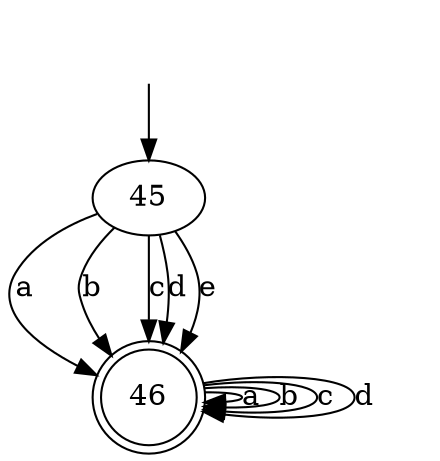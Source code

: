 digraph fa {
	45 [label=45]
	46 [label=46]
	45
	46 [shape=doublecircle]
	45 -> 46 [label=a]
	45 -> 46 [label=b]
	45 -> 46 [label=c]
	45 -> 46 [label=d]
	45 -> 46 [label=e]
	46 -> 46 [label=a]
	46 -> 46 [label=b]
	46 -> 46 [label=c]
	46 -> 46 [label=d]
	"" [shape=plaintext]
	"" -> 45
}
